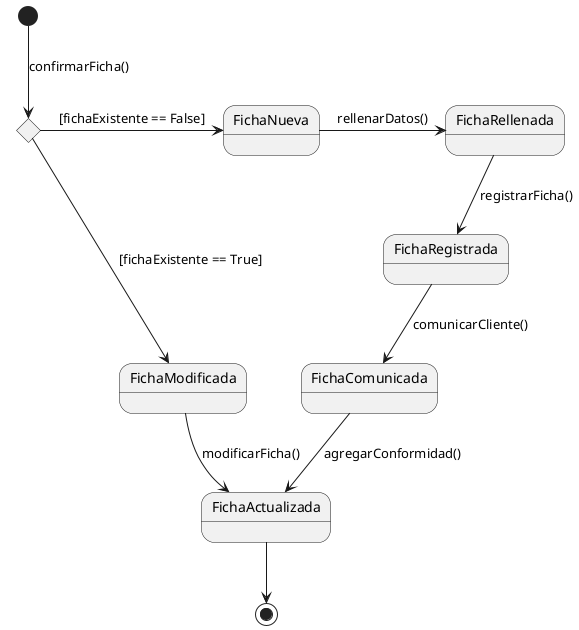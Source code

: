@startuml Ficha

state fichaExistente <<choice>>
[*] --> fichaExistente : confirmarFicha()
fichaExistente  ---> FichaModificada : [fichaExistente == True]

fichaExistente -right-> FichaNueva : [fichaExistente == False]
FichaNueva -right-> FichaRellenada : rellenarDatos()
FichaRellenada --> FichaRegistrada : registrarFicha()
FichaRegistrada -->FichaComunicada : comunicarCliente()
FichaComunicada --> FichaActualizada : agregarConformidad()
FichaModificada --> FichaActualizada : modificarFicha()
FichaActualizada --> [*]

@enduml